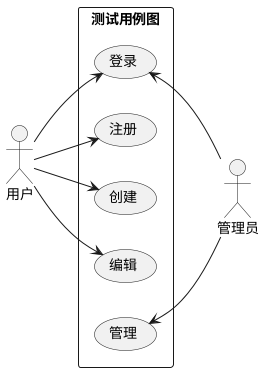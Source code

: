 @startuml
left to right direction
actor 用户 as user
actor 管理员 as admin
rectangle 测试用例图{
    usecase 登录 as login
    usecase 注册 as register
    usecase 创建 as create
    usecase 编辑 as edit
    usecase 管理 as manager
}
user --> login
user --> register
user --> create
user --> edit
manager <-- admin
login <-- admin
@enduml